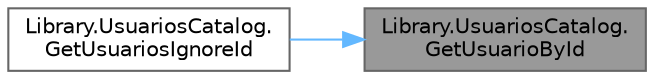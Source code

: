 digraph "Library.UsuariosCatalog.GetUsuarioById"
{
 // INTERACTIVE_SVG=YES
 // LATEX_PDF_SIZE
  bgcolor="transparent";
  edge [fontname=Helvetica,fontsize=10,labelfontname=Helvetica,labelfontsize=10];
  node [fontname=Helvetica,fontsize=10,shape=box,height=0.2,width=0.4];
  rankdir="RL";
  Node1 [label="Library.UsuariosCatalog.\lGetUsuarioById",height=0.2,width=0.4,color="gray40", fillcolor="grey60", style="filled", fontcolor="black",tooltip="Método para obtener OfertaDeServicio por id."];
  Node1 -> Node2 [dir="back",color="steelblue1",style="solid"];
  Node2 [label="Library.UsuariosCatalog.\lGetUsuariosIgnoreId",height=0.2,width=0.4,color="grey40", fillcolor="white", style="filled",URL="$classLibrary_1_1UsuariosCatalog.html#a66f68817f93554a940e060480ddf38fb",tooltip="Método para obtener Usuario por id."];
}
